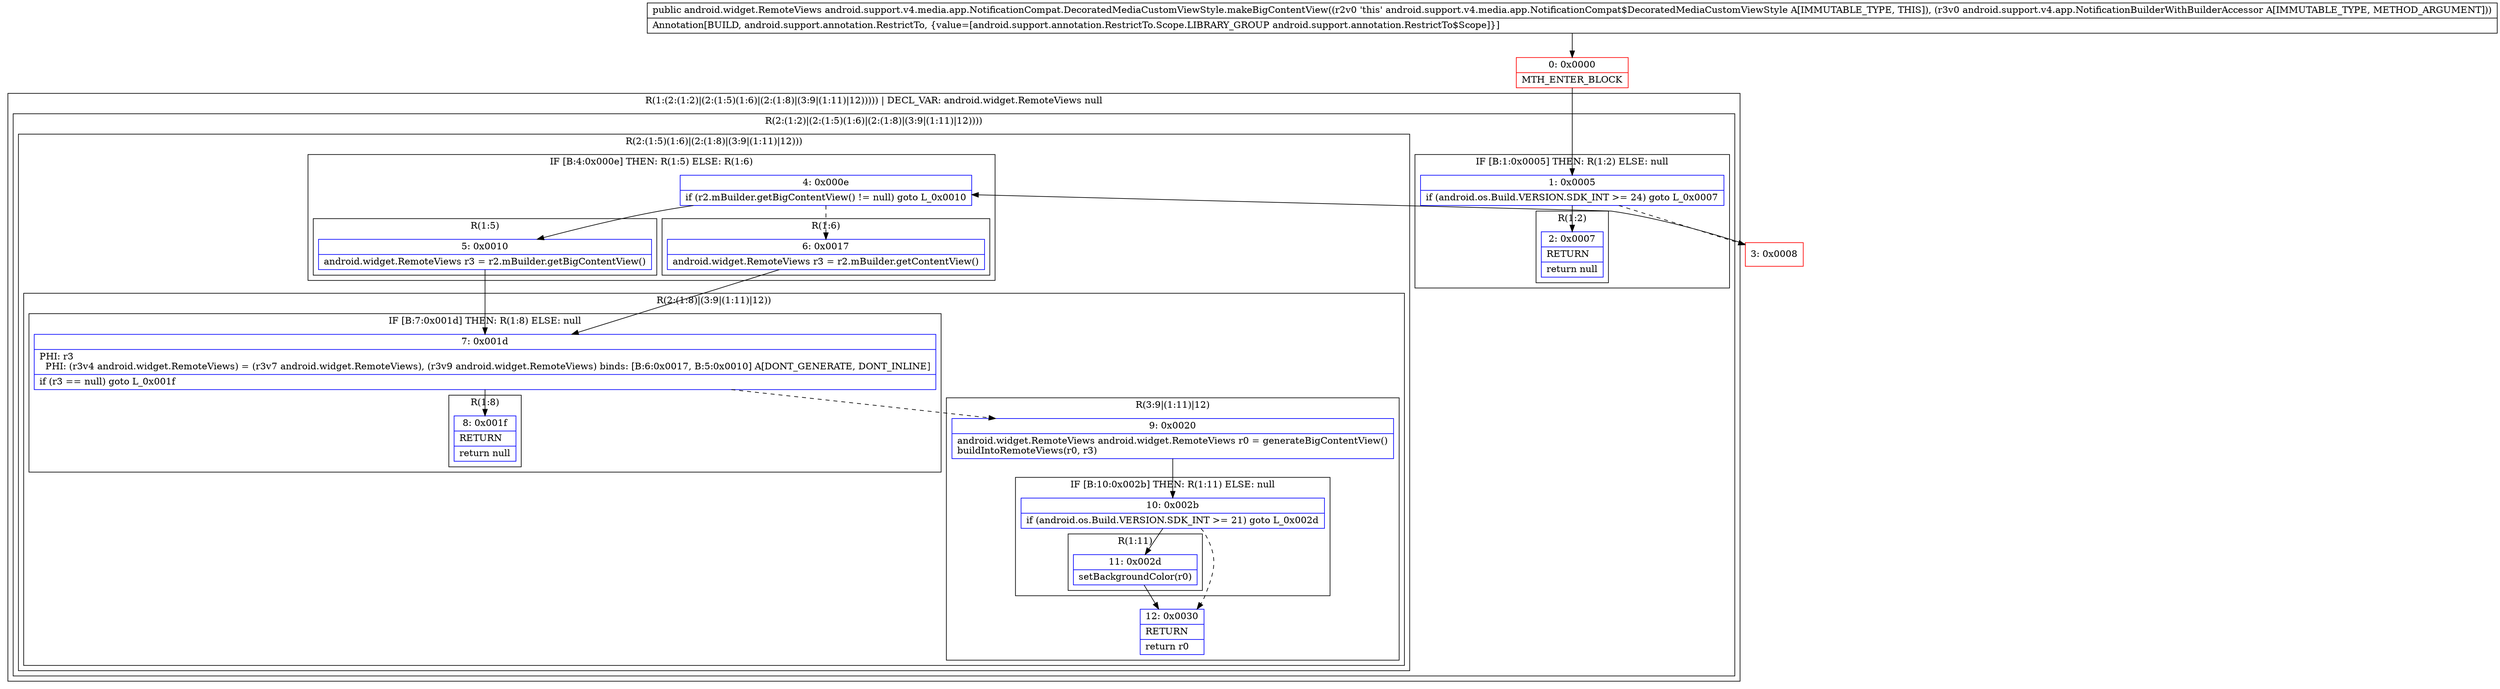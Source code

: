 digraph "CFG forandroid.support.v4.media.app.NotificationCompat.DecoratedMediaCustomViewStyle.makeBigContentView(Landroid\/support\/v4\/app\/NotificationBuilderWithBuilderAccessor;)Landroid\/widget\/RemoteViews;" {
subgraph cluster_Region_1236391122 {
label = "R(1:(2:(1:2)|(2:(1:5)(1:6)|(2:(1:8)|(3:9|(1:11)|12))))) | DECL_VAR: android.widget.RemoteViews null\l";
node [shape=record,color=blue];
subgraph cluster_Region_2131849024 {
label = "R(2:(1:2)|(2:(1:5)(1:6)|(2:(1:8)|(3:9|(1:11)|12))))";
node [shape=record,color=blue];
subgraph cluster_IfRegion_939903638 {
label = "IF [B:1:0x0005] THEN: R(1:2) ELSE: null";
node [shape=record,color=blue];
Node_1 [shape=record,label="{1\:\ 0x0005|if (android.os.Build.VERSION.SDK_INT \>= 24) goto L_0x0007\l}"];
subgraph cluster_Region_1231013887 {
label = "R(1:2)";
node [shape=record,color=blue];
Node_2 [shape=record,label="{2\:\ 0x0007|RETURN\l|return null\l}"];
}
}
subgraph cluster_Region_244288834 {
label = "R(2:(1:5)(1:6)|(2:(1:8)|(3:9|(1:11)|12)))";
node [shape=record,color=blue];
subgraph cluster_IfRegion_2047903932 {
label = "IF [B:4:0x000e] THEN: R(1:5) ELSE: R(1:6)";
node [shape=record,color=blue];
Node_4 [shape=record,label="{4\:\ 0x000e|if (r2.mBuilder.getBigContentView() != null) goto L_0x0010\l}"];
subgraph cluster_Region_1855953993 {
label = "R(1:5)";
node [shape=record,color=blue];
Node_5 [shape=record,label="{5\:\ 0x0010|android.widget.RemoteViews r3 = r2.mBuilder.getBigContentView()\l}"];
}
subgraph cluster_Region_1883121753 {
label = "R(1:6)";
node [shape=record,color=blue];
Node_6 [shape=record,label="{6\:\ 0x0017|android.widget.RemoteViews r3 = r2.mBuilder.getContentView()\l}"];
}
}
subgraph cluster_Region_1826077714 {
label = "R(2:(1:8)|(3:9|(1:11)|12))";
node [shape=record,color=blue];
subgraph cluster_IfRegion_1535176264 {
label = "IF [B:7:0x001d] THEN: R(1:8) ELSE: null";
node [shape=record,color=blue];
Node_7 [shape=record,label="{7\:\ 0x001d|PHI: r3 \l  PHI: (r3v4 android.widget.RemoteViews) = (r3v7 android.widget.RemoteViews), (r3v9 android.widget.RemoteViews) binds: [B:6:0x0017, B:5:0x0010] A[DONT_GENERATE, DONT_INLINE]\l|if (r3 == null) goto L_0x001f\l}"];
subgraph cluster_Region_689413607 {
label = "R(1:8)";
node [shape=record,color=blue];
Node_8 [shape=record,label="{8\:\ 0x001f|RETURN\l|return null\l}"];
}
}
subgraph cluster_Region_1858123492 {
label = "R(3:9|(1:11)|12)";
node [shape=record,color=blue];
Node_9 [shape=record,label="{9\:\ 0x0020|android.widget.RemoteViews android.widget.RemoteViews r0 = generateBigContentView()\lbuildIntoRemoteViews(r0, r3)\l}"];
subgraph cluster_IfRegion_1463592209 {
label = "IF [B:10:0x002b] THEN: R(1:11) ELSE: null";
node [shape=record,color=blue];
Node_10 [shape=record,label="{10\:\ 0x002b|if (android.os.Build.VERSION.SDK_INT \>= 21) goto L_0x002d\l}"];
subgraph cluster_Region_2014000293 {
label = "R(1:11)";
node [shape=record,color=blue];
Node_11 [shape=record,label="{11\:\ 0x002d|setBackgroundColor(r0)\l}"];
}
}
Node_12 [shape=record,label="{12\:\ 0x0030|RETURN\l|return r0\l}"];
}
}
}
}
}
Node_0 [shape=record,color=red,label="{0\:\ 0x0000|MTH_ENTER_BLOCK\l}"];
Node_3 [shape=record,color=red,label="{3\:\ 0x0008}"];
MethodNode[shape=record,label="{public android.widget.RemoteViews android.support.v4.media.app.NotificationCompat.DecoratedMediaCustomViewStyle.makeBigContentView((r2v0 'this' android.support.v4.media.app.NotificationCompat$DecoratedMediaCustomViewStyle A[IMMUTABLE_TYPE, THIS]), (r3v0 android.support.v4.app.NotificationBuilderWithBuilderAccessor A[IMMUTABLE_TYPE, METHOD_ARGUMENT]))  | Annotation[BUILD, android.support.annotation.RestrictTo, \{value=[android.support.annotation.RestrictTo.Scope.LIBRARY_GROUP android.support.annotation.RestrictTo$Scope]\}]\l}"];
MethodNode -> Node_0;
Node_1 -> Node_2;
Node_1 -> Node_3[style=dashed];
Node_4 -> Node_5;
Node_4 -> Node_6[style=dashed];
Node_5 -> Node_7;
Node_6 -> Node_7;
Node_7 -> Node_8;
Node_7 -> Node_9[style=dashed];
Node_9 -> Node_10;
Node_10 -> Node_11;
Node_10 -> Node_12[style=dashed];
Node_11 -> Node_12;
Node_0 -> Node_1;
Node_3 -> Node_4;
}

